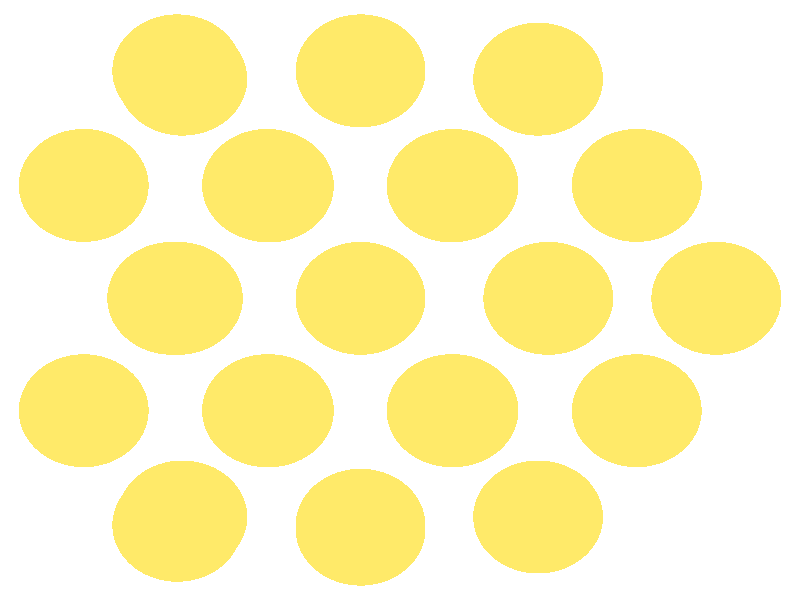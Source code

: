#include "colors.inc"
#include "finish.inc"

global_settings {assumed_gamma 1 max_trace_level 6}
background {color White}
camera {orthographic
  right -12.57*x up 10.84*y
  direction 1.00*z
  location <0,0,50.00> look_at <0,0,0>}
light_source {<  2.00,   3.00,  40.00> color White
  area_light <0.70, 0, 0>, <0, 0.70, 0>, 3, 3
  adaptive 1 jitter}

#declare simple = finish {phong 0.7}
#declare pale = finish {ambient .5 diffuse .85 roughness .001 specular 0.200 }
#declare intermediate = finish {ambient 0.3 diffuse 0.6 specular 0.10 roughness 0.04 }
#declare vmd = finish {ambient .0 diffuse .65 phong 0.1 phong_size 40. specular 0.500 }
#declare jmol = finish {ambient .2 diffuse .6 specular 1 roughness .001 metallic}
#declare ase2 = finish {ambient 0.05 brilliance 3 diffuse 0.6 metallic specular 0.70 roughness 0.04 reflection 0.15}
#declare ase3 = finish {ambient .15 brilliance 2 diffuse .6 metallic specular 1. roughness .001 reflection .0}
#declare glass = finish {ambient .05 diffuse .3 specular 1. roughness .001}
#declare Rcell = 0.050;
#declare Rbond = 0.100;

#macro atom(LOC, R, COL, FIN)
  sphere{LOC, R texture{pigment{COL} finish{FIN}}}
#end
#macro constrain(LOC, R, COL, FIN)
union{torus{R, Rcell rotate 45*z texture{pigment{COL} finish{FIN}}}
      torus{R, Rcell rotate -45*z texture{pigment{COL} finish{FIN}}}
      translate LOC}
#end

atom(< -4.97,  -2.00,  -1.47>, 1.02, rgb <1.00, 0.82, 0.14>, ase3) // #0 
atom(< -3.50,  -4.07,  -0.00>, 1.02, rgb <1.00, 0.82, 0.14>, ase3) // #1 
atom(< -4.97,   2.07,  -1.47>, 1.02, rgb <1.00, 0.82, 0.14>, ase3) // #2 
atom(< -3.49,   0.03,  -0.00>, 1.02, rgb <1.00, 0.82, 0.14>, ase3) // #3 
atom(< -3.50,   4.14,  -0.00>, 1.02, rgb <1.00, 0.82, 0.14>, ase3) // #4 
atom(< -3.42,  -3.92,  -2.79>, 1.02, rgb <1.00, 0.82, 0.14>, ase3) // #5 
atom(< -2.09,  -2.00,  -4.35>, 1.02, rgb <1.00, 0.82, 0.14>, ase3) // #6 
atom(< -0.62,  -4.07,  -2.88>, 1.02, rgb <1.00, 0.82, 0.14>, ase3) // #7 
atom(< -2.06,  -2.00,  -1.44>, 1.02, rgb <1.00, 0.82, 0.14>, ase3) // #8 
atom(< -0.62,  -4.14,   0.00>, 1.02, rgb <1.00, 0.82, 0.14>, ase3) // #9 
atom(<  0.81,  -2.00,  -1.44>, 1.02, rgb <1.00, 0.82, 0.14>, ase3) // #10 
atom(< -3.58,   0.03,  -2.95>, 1.02, rgb <1.00, 0.82, 0.14>, ase3) // #11 
atom(< -2.09,   2.07,  -4.34>, 1.02, rgb <1.00, 0.82, 0.14>, ase3) // #12 
atom(< -0.62,   0.03,  -2.87>, 1.02, rgb <1.00, 0.82, 0.14>, ase3) // #13 
atom(< -2.06,   2.06,  -1.44>, 1.02, rgb <1.00, 0.82, 0.14>, ase3) // #14 
atom(<  0.81,   2.06,  -1.44>, 1.02, rgb <1.00, 0.82, 0.14>, ase3) // #15 
atom(< -3.42,   3.99,  -2.79>, 1.02, rgb <1.00, 0.82, 0.14>, ase3) // #16 
atom(< -0.62,   4.14,  -2.88>, 1.02, rgb <1.00, 0.82, 0.14>, ase3) // #17 
atom(<  0.84,  -2.00,  -4.34>, 1.02, rgb <1.00, 0.82, 0.14>, ase3) // #18 
atom(<  2.17,  -3.92,  -2.79>, 1.02, rgb <1.00, 0.82, 0.14>, ase3) // #19 
atom(<  3.72,  -2.00,  -1.47>, 1.02, rgb <1.00, 0.82, 0.14>, ase3) // #20 
atom(< -0.62,   0.03,  -5.59>, 1.02, rgb <1.00, 0.82, 0.14>, ase3) // #21 
atom(<  0.84,   2.07,  -4.34>, 1.02, rgb <1.00, 0.82, 0.14>, ase3) // #22 
atom(<  2.33,   0.03,  -2.95>, 1.02, rgb <1.00, 0.82, 0.14>, ase3) // #23 
atom(<  3.72,   2.07,  -1.46>, 1.02, rgb <1.00, 0.82, 0.14>, ase3) // #24 
atom(<  4.97,   0.03,  -0.00>, 1.02, rgb <1.00, 0.82, 0.14>, ase3) // #25 
atom(<  2.17,   3.99,  -2.79>, 1.02, rgb <1.00, 0.82, 0.14>, ase3) // #26 
